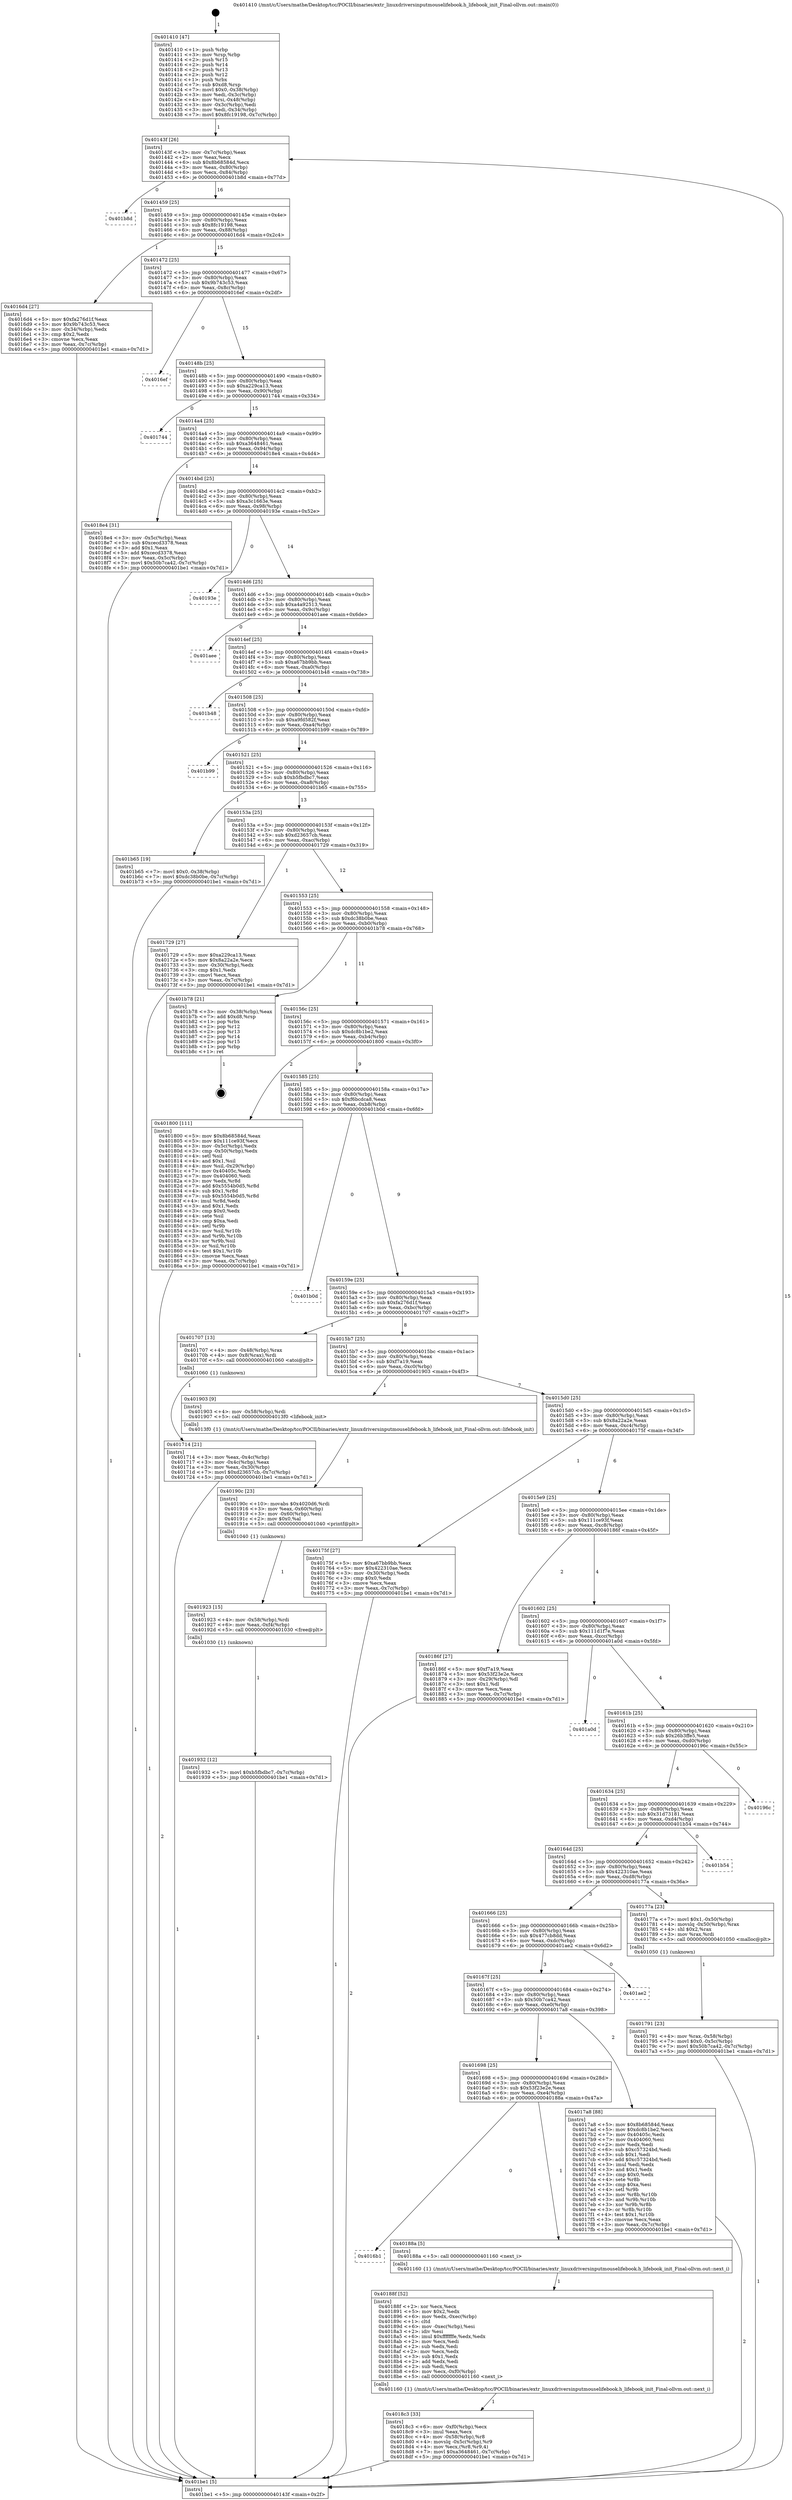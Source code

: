 digraph "0x401410" {
  label = "0x401410 (/mnt/c/Users/mathe/Desktop/tcc/POCII/binaries/extr_linuxdriversinputmouselifebook.h_lifebook_init_Final-ollvm.out::main(0))"
  labelloc = "t"
  node[shape=record]

  Entry [label="",width=0.3,height=0.3,shape=circle,fillcolor=black,style=filled]
  "0x40143f" [label="{
     0x40143f [26]\l
     | [instrs]\l
     &nbsp;&nbsp;0x40143f \<+3\>: mov -0x7c(%rbp),%eax\l
     &nbsp;&nbsp;0x401442 \<+2\>: mov %eax,%ecx\l
     &nbsp;&nbsp;0x401444 \<+6\>: sub $0x8b68584d,%ecx\l
     &nbsp;&nbsp;0x40144a \<+3\>: mov %eax,-0x80(%rbp)\l
     &nbsp;&nbsp;0x40144d \<+6\>: mov %ecx,-0x84(%rbp)\l
     &nbsp;&nbsp;0x401453 \<+6\>: je 0000000000401b8d \<main+0x77d\>\l
  }"]
  "0x401b8d" [label="{
     0x401b8d\l
  }", style=dashed]
  "0x401459" [label="{
     0x401459 [25]\l
     | [instrs]\l
     &nbsp;&nbsp;0x401459 \<+5\>: jmp 000000000040145e \<main+0x4e\>\l
     &nbsp;&nbsp;0x40145e \<+3\>: mov -0x80(%rbp),%eax\l
     &nbsp;&nbsp;0x401461 \<+5\>: sub $0x8fc19198,%eax\l
     &nbsp;&nbsp;0x401466 \<+6\>: mov %eax,-0x88(%rbp)\l
     &nbsp;&nbsp;0x40146c \<+6\>: je 00000000004016d4 \<main+0x2c4\>\l
  }"]
  Exit [label="",width=0.3,height=0.3,shape=circle,fillcolor=black,style=filled,peripheries=2]
  "0x4016d4" [label="{
     0x4016d4 [27]\l
     | [instrs]\l
     &nbsp;&nbsp;0x4016d4 \<+5\>: mov $0xfa276d1f,%eax\l
     &nbsp;&nbsp;0x4016d9 \<+5\>: mov $0x9b743c53,%ecx\l
     &nbsp;&nbsp;0x4016de \<+3\>: mov -0x34(%rbp),%edx\l
     &nbsp;&nbsp;0x4016e1 \<+3\>: cmp $0x2,%edx\l
     &nbsp;&nbsp;0x4016e4 \<+3\>: cmovne %ecx,%eax\l
     &nbsp;&nbsp;0x4016e7 \<+3\>: mov %eax,-0x7c(%rbp)\l
     &nbsp;&nbsp;0x4016ea \<+5\>: jmp 0000000000401be1 \<main+0x7d1\>\l
  }"]
  "0x401472" [label="{
     0x401472 [25]\l
     | [instrs]\l
     &nbsp;&nbsp;0x401472 \<+5\>: jmp 0000000000401477 \<main+0x67\>\l
     &nbsp;&nbsp;0x401477 \<+3\>: mov -0x80(%rbp),%eax\l
     &nbsp;&nbsp;0x40147a \<+5\>: sub $0x9b743c53,%eax\l
     &nbsp;&nbsp;0x40147f \<+6\>: mov %eax,-0x8c(%rbp)\l
     &nbsp;&nbsp;0x401485 \<+6\>: je 00000000004016ef \<main+0x2df\>\l
  }"]
  "0x401be1" [label="{
     0x401be1 [5]\l
     | [instrs]\l
     &nbsp;&nbsp;0x401be1 \<+5\>: jmp 000000000040143f \<main+0x2f\>\l
  }"]
  "0x401410" [label="{
     0x401410 [47]\l
     | [instrs]\l
     &nbsp;&nbsp;0x401410 \<+1\>: push %rbp\l
     &nbsp;&nbsp;0x401411 \<+3\>: mov %rsp,%rbp\l
     &nbsp;&nbsp;0x401414 \<+2\>: push %r15\l
     &nbsp;&nbsp;0x401416 \<+2\>: push %r14\l
     &nbsp;&nbsp;0x401418 \<+2\>: push %r13\l
     &nbsp;&nbsp;0x40141a \<+2\>: push %r12\l
     &nbsp;&nbsp;0x40141c \<+1\>: push %rbx\l
     &nbsp;&nbsp;0x40141d \<+7\>: sub $0xd8,%rsp\l
     &nbsp;&nbsp;0x401424 \<+7\>: movl $0x0,-0x38(%rbp)\l
     &nbsp;&nbsp;0x40142b \<+3\>: mov %edi,-0x3c(%rbp)\l
     &nbsp;&nbsp;0x40142e \<+4\>: mov %rsi,-0x48(%rbp)\l
     &nbsp;&nbsp;0x401432 \<+3\>: mov -0x3c(%rbp),%edi\l
     &nbsp;&nbsp;0x401435 \<+3\>: mov %edi,-0x34(%rbp)\l
     &nbsp;&nbsp;0x401438 \<+7\>: movl $0x8fc19198,-0x7c(%rbp)\l
  }"]
  "0x401932" [label="{
     0x401932 [12]\l
     | [instrs]\l
     &nbsp;&nbsp;0x401932 \<+7\>: movl $0xb5fbdbc7,-0x7c(%rbp)\l
     &nbsp;&nbsp;0x401939 \<+5\>: jmp 0000000000401be1 \<main+0x7d1\>\l
  }"]
  "0x4016ef" [label="{
     0x4016ef\l
  }", style=dashed]
  "0x40148b" [label="{
     0x40148b [25]\l
     | [instrs]\l
     &nbsp;&nbsp;0x40148b \<+5\>: jmp 0000000000401490 \<main+0x80\>\l
     &nbsp;&nbsp;0x401490 \<+3\>: mov -0x80(%rbp),%eax\l
     &nbsp;&nbsp;0x401493 \<+5\>: sub $0xa229ca13,%eax\l
     &nbsp;&nbsp;0x401498 \<+6\>: mov %eax,-0x90(%rbp)\l
     &nbsp;&nbsp;0x40149e \<+6\>: je 0000000000401744 \<main+0x334\>\l
  }"]
  "0x401923" [label="{
     0x401923 [15]\l
     | [instrs]\l
     &nbsp;&nbsp;0x401923 \<+4\>: mov -0x58(%rbp),%rdi\l
     &nbsp;&nbsp;0x401927 \<+6\>: mov %eax,-0xf4(%rbp)\l
     &nbsp;&nbsp;0x40192d \<+5\>: call 0000000000401030 \<free@plt\>\l
     | [calls]\l
     &nbsp;&nbsp;0x401030 \{1\} (unknown)\l
  }"]
  "0x401744" [label="{
     0x401744\l
  }", style=dashed]
  "0x4014a4" [label="{
     0x4014a4 [25]\l
     | [instrs]\l
     &nbsp;&nbsp;0x4014a4 \<+5\>: jmp 00000000004014a9 \<main+0x99\>\l
     &nbsp;&nbsp;0x4014a9 \<+3\>: mov -0x80(%rbp),%eax\l
     &nbsp;&nbsp;0x4014ac \<+5\>: sub $0xa3648461,%eax\l
     &nbsp;&nbsp;0x4014b1 \<+6\>: mov %eax,-0x94(%rbp)\l
     &nbsp;&nbsp;0x4014b7 \<+6\>: je 00000000004018e4 \<main+0x4d4\>\l
  }"]
  "0x40190c" [label="{
     0x40190c [23]\l
     | [instrs]\l
     &nbsp;&nbsp;0x40190c \<+10\>: movabs $0x4020d6,%rdi\l
     &nbsp;&nbsp;0x401916 \<+3\>: mov %eax,-0x60(%rbp)\l
     &nbsp;&nbsp;0x401919 \<+3\>: mov -0x60(%rbp),%esi\l
     &nbsp;&nbsp;0x40191c \<+2\>: mov $0x0,%al\l
     &nbsp;&nbsp;0x40191e \<+5\>: call 0000000000401040 \<printf@plt\>\l
     | [calls]\l
     &nbsp;&nbsp;0x401040 \{1\} (unknown)\l
  }"]
  "0x4018e4" [label="{
     0x4018e4 [31]\l
     | [instrs]\l
     &nbsp;&nbsp;0x4018e4 \<+3\>: mov -0x5c(%rbp),%eax\l
     &nbsp;&nbsp;0x4018e7 \<+5\>: sub $0xcecd3378,%eax\l
     &nbsp;&nbsp;0x4018ec \<+3\>: add $0x1,%eax\l
     &nbsp;&nbsp;0x4018ef \<+5\>: add $0xcecd3378,%eax\l
     &nbsp;&nbsp;0x4018f4 \<+3\>: mov %eax,-0x5c(%rbp)\l
     &nbsp;&nbsp;0x4018f7 \<+7\>: movl $0x50b7ca42,-0x7c(%rbp)\l
     &nbsp;&nbsp;0x4018fe \<+5\>: jmp 0000000000401be1 \<main+0x7d1\>\l
  }"]
  "0x4014bd" [label="{
     0x4014bd [25]\l
     | [instrs]\l
     &nbsp;&nbsp;0x4014bd \<+5\>: jmp 00000000004014c2 \<main+0xb2\>\l
     &nbsp;&nbsp;0x4014c2 \<+3\>: mov -0x80(%rbp),%eax\l
     &nbsp;&nbsp;0x4014c5 \<+5\>: sub $0xa3c1663e,%eax\l
     &nbsp;&nbsp;0x4014ca \<+6\>: mov %eax,-0x98(%rbp)\l
     &nbsp;&nbsp;0x4014d0 \<+6\>: je 000000000040193e \<main+0x52e\>\l
  }"]
  "0x4018c3" [label="{
     0x4018c3 [33]\l
     | [instrs]\l
     &nbsp;&nbsp;0x4018c3 \<+6\>: mov -0xf0(%rbp),%ecx\l
     &nbsp;&nbsp;0x4018c9 \<+3\>: imul %eax,%ecx\l
     &nbsp;&nbsp;0x4018cc \<+4\>: mov -0x58(%rbp),%r8\l
     &nbsp;&nbsp;0x4018d0 \<+4\>: movslq -0x5c(%rbp),%r9\l
     &nbsp;&nbsp;0x4018d4 \<+4\>: mov %ecx,(%r8,%r9,4)\l
     &nbsp;&nbsp;0x4018d8 \<+7\>: movl $0xa3648461,-0x7c(%rbp)\l
     &nbsp;&nbsp;0x4018df \<+5\>: jmp 0000000000401be1 \<main+0x7d1\>\l
  }"]
  "0x40193e" [label="{
     0x40193e\l
  }", style=dashed]
  "0x4014d6" [label="{
     0x4014d6 [25]\l
     | [instrs]\l
     &nbsp;&nbsp;0x4014d6 \<+5\>: jmp 00000000004014db \<main+0xcb\>\l
     &nbsp;&nbsp;0x4014db \<+3\>: mov -0x80(%rbp),%eax\l
     &nbsp;&nbsp;0x4014de \<+5\>: sub $0xa4a92513,%eax\l
     &nbsp;&nbsp;0x4014e3 \<+6\>: mov %eax,-0x9c(%rbp)\l
     &nbsp;&nbsp;0x4014e9 \<+6\>: je 0000000000401aee \<main+0x6de\>\l
  }"]
  "0x40188f" [label="{
     0x40188f [52]\l
     | [instrs]\l
     &nbsp;&nbsp;0x40188f \<+2\>: xor %ecx,%ecx\l
     &nbsp;&nbsp;0x401891 \<+5\>: mov $0x2,%edx\l
     &nbsp;&nbsp;0x401896 \<+6\>: mov %edx,-0xec(%rbp)\l
     &nbsp;&nbsp;0x40189c \<+1\>: cltd\l
     &nbsp;&nbsp;0x40189d \<+6\>: mov -0xec(%rbp),%esi\l
     &nbsp;&nbsp;0x4018a3 \<+2\>: idiv %esi\l
     &nbsp;&nbsp;0x4018a5 \<+6\>: imul $0xfffffffe,%edx,%edx\l
     &nbsp;&nbsp;0x4018ab \<+2\>: mov %ecx,%edi\l
     &nbsp;&nbsp;0x4018ad \<+2\>: sub %edx,%edi\l
     &nbsp;&nbsp;0x4018af \<+2\>: mov %ecx,%edx\l
     &nbsp;&nbsp;0x4018b1 \<+3\>: sub $0x1,%edx\l
     &nbsp;&nbsp;0x4018b4 \<+2\>: add %edx,%edi\l
     &nbsp;&nbsp;0x4018b6 \<+2\>: sub %edi,%ecx\l
     &nbsp;&nbsp;0x4018b8 \<+6\>: mov %ecx,-0xf0(%rbp)\l
     &nbsp;&nbsp;0x4018be \<+5\>: call 0000000000401160 \<next_i\>\l
     | [calls]\l
     &nbsp;&nbsp;0x401160 \{1\} (/mnt/c/Users/mathe/Desktop/tcc/POCII/binaries/extr_linuxdriversinputmouselifebook.h_lifebook_init_Final-ollvm.out::next_i)\l
  }"]
  "0x401aee" [label="{
     0x401aee\l
  }", style=dashed]
  "0x4014ef" [label="{
     0x4014ef [25]\l
     | [instrs]\l
     &nbsp;&nbsp;0x4014ef \<+5\>: jmp 00000000004014f4 \<main+0xe4\>\l
     &nbsp;&nbsp;0x4014f4 \<+3\>: mov -0x80(%rbp),%eax\l
     &nbsp;&nbsp;0x4014f7 \<+5\>: sub $0xa67bb9bb,%eax\l
     &nbsp;&nbsp;0x4014fc \<+6\>: mov %eax,-0xa0(%rbp)\l
     &nbsp;&nbsp;0x401502 \<+6\>: je 0000000000401b48 \<main+0x738\>\l
  }"]
  "0x4016b1" [label="{
     0x4016b1\l
  }", style=dashed]
  "0x401b48" [label="{
     0x401b48\l
  }", style=dashed]
  "0x401508" [label="{
     0x401508 [25]\l
     | [instrs]\l
     &nbsp;&nbsp;0x401508 \<+5\>: jmp 000000000040150d \<main+0xfd\>\l
     &nbsp;&nbsp;0x40150d \<+3\>: mov -0x80(%rbp),%eax\l
     &nbsp;&nbsp;0x401510 \<+5\>: sub $0xa9fd582f,%eax\l
     &nbsp;&nbsp;0x401515 \<+6\>: mov %eax,-0xa4(%rbp)\l
     &nbsp;&nbsp;0x40151b \<+6\>: je 0000000000401b99 \<main+0x789\>\l
  }"]
  "0x40188a" [label="{
     0x40188a [5]\l
     | [instrs]\l
     &nbsp;&nbsp;0x40188a \<+5\>: call 0000000000401160 \<next_i\>\l
     | [calls]\l
     &nbsp;&nbsp;0x401160 \{1\} (/mnt/c/Users/mathe/Desktop/tcc/POCII/binaries/extr_linuxdriversinputmouselifebook.h_lifebook_init_Final-ollvm.out::next_i)\l
  }"]
  "0x401b99" [label="{
     0x401b99\l
  }", style=dashed]
  "0x401521" [label="{
     0x401521 [25]\l
     | [instrs]\l
     &nbsp;&nbsp;0x401521 \<+5\>: jmp 0000000000401526 \<main+0x116\>\l
     &nbsp;&nbsp;0x401526 \<+3\>: mov -0x80(%rbp),%eax\l
     &nbsp;&nbsp;0x401529 \<+5\>: sub $0xb5fbdbc7,%eax\l
     &nbsp;&nbsp;0x40152e \<+6\>: mov %eax,-0xa8(%rbp)\l
     &nbsp;&nbsp;0x401534 \<+6\>: je 0000000000401b65 \<main+0x755\>\l
  }"]
  "0x401698" [label="{
     0x401698 [25]\l
     | [instrs]\l
     &nbsp;&nbsp;0x401698 \<+5\>: jmp 000000000040169d \<main+0x28d\>\l
     &nbsp;&nbsp;0x40169d \<+3\>: mov -0x80(%rbp),%eax\l
     &nbsp;&nbsp;0x4016a0 \<+5\>: sub $0x53f23e2e,%eax\l
     &nbsp;&nbsp;0x4016a5 \<+6\>: mov %eax,-0xe4(%rbp)\l
     &nbsp;&nbsp;0x4016ab \<+6\>: je 000000000040188a \<main+0x47a\>\l
  }"]
  "0x401b65" [label="{
     0x401b65 [19]\l
     | [instrs]\l
     &nbsp;&nbsp;0x401b65 \<+7\>: movl $0x0,-0x38(%rbp)\l
     &nbsp;&nbsp;0x401b6c \<+7\>: movl $0xdc38b0be,-0x7c(%rbp)\l
     &nbsp;&nbsp;0x401b73 \<+5\>: jmp 0000000000401be1 \<main+0x7d1\>\l
  }"]
  "0x40153a" [label="{
     0x40153a [25]\l
     | [instrs]\l
     &nbsp;&nbsp;0x40153a \<+5\>: jmp 000000000040153f \<main+0x12f\>\l
     &nbsp;&nbsp;0x40153f \<+3\>: mov -0x80(%rbp),%eax\l
     &nbsp;&nbsp;0x401542 \<+5\>: sub $0xd23657cb,%eax\l
     &nbsp;&nbsp;0x401547 \<+6\>: mov %eax,-0xac(%rbp)\l
     &nbsp;&nbsp;0x40154d \<+6\>: je 0000000000401729 \<main+0x319\>\l
  }"]
  "0x4017a8" [label="{
     0x4017a8 [88]\l
     | [instrs]\l
     &nbsp;&nbsp;0x4017a8 \<+5\>: mov $0x8b68584d,%eax\l
     &nbsp;&nbsp;0x4017ad \<+5\>: mov $0xdc8b1be2,%ecx\l
     &nbsp;&nbsp;0x4017b2 \<+7\>: mov 0x40405c,%edx\l
     &nbsp;&nbsp;0x4017b9 \<+7\>: mov 0x404060,%esi\l
     &nbsp;&nbsp;0x4017c0 \<+2\>: mov %edx,%edi\l
     &nbsp;&nbsp;0x4017c2 \<+6\>: sub $0xc57324bd,%edi\l
     &nbsp;&nbsp;0x4017c8 \<+3\>: sub $0x1,%edi\l
     &nbsp;&nbsp;0x4017cb \<+6\>: add $0xc57324bd,%edi\l
     &nbsp;&nbsp;0x4017d1 \<+3\>: imul %edi,%edx\l
     &nbsp;&nbsp;0x4017d4 \<+3\>: and $0x1,%edx\l
     &nbsp;&nbsp;0x4017d7 \<+3\>: cmp $0x0,%edx\l
     &nbsp;&nbsp;0x4017da \<+4\>: sete %r8b\l
     &nbsp;&nbsp;0x4017de \<+3\>: cmp $0xa,%esi\l
     &nbsp;&nbsp;0x4017e1 \<+4\>: setl %r9b\l
     &nbsp;&nbsp;0x4017e5 \<+3\>: mov %r8b,%r10b\l
     &nbsp;&nbsp;0x4017e8 \<+3\>: and %r9b,%r10b\l
     &nbsp;&nbsp;0x4017eb \<+3\>: xor %r9b,%r8b\l
     &nbsp;&nbsp;0x4017ee \<+3\>: or %r8b,%r10b\l
     &nbsp;&nbsp;0x4017f1 \<+4\>: test $0x1,%r10b\l
     &nbsp;&nbsp;0x4017f5 \<+3\>: cmovne %ecx,%eax\l
     &nbsp;&nbsp;0x4017f8 \<+3\>: mov %eax,-0x7c(%rbp)\l
     &nbsp;&nbsp;0x4017fb \<+5\>: jmp 0000000000401be1 \<main+0x7d1\>\l
  }"]
  "0x401729" [label="{
     0x401729 [27]\l
     | [instrs]\l
     &nbsp;&nbsp;0x401729 \<+5\>: mov $0xa229ca13,%eax\l
     &nbsp;&nbsp;0x40172e \<+5\>: mov $0x8a22a2e,%ecx\l
     &nbsp;&nbsp;0x401733 \<+3\>: mov -0x30(%rbp),%edx\l
     &nbsp;&nbsp;0x401736 \<+3\>: cmp $0x1,%edx\l
     &nbsp;&nbsp;0x401739 \<+3\>: cmovl %ecx,%eax\l
     &nbsp;&nbsp;0x40173c \<+3\>: mov %eax,-0x7c(%rbp)\l
     &nbsp;&nbsp;0x40173f \<+5\>: jmp 0000000000401be1 \<main+0x7d1\>\l
  }"]
  "0x401553" [label="{
     0x401553 [25]\l
     | [instrs]\l
     &nbsp;&nbsp;0x401553 \<+5\>: jmp 0000000000401558 \<main+0x148\>\l
     &nbsp;&nbsp;0x401558 \<+3\>: mov -0x80(%rbp),%eax\l
     &nbsp;&nbsp;0x40155b \<+5\>: sub $0xdc38b0be,%eax\l
     &nbsp;&nbsp;0x401560 \<+6\>: mov %eax,-0xb0(%rbp)\l
     &nbsp;&nbsp;0x401566 \<+6\>: je 0000000000401b78 \<main+0x768\>\l
  }"]
  "0x40167f" [label="{
     0x40167f [25]\l
     | [instrs]\l
     &nbsp;&nbsp;0x40167f \<+5\>: jmp 0000000000401684 \<main+0x274\>\l
     &nbsp;&nbsp;0x401684 \<+3\>: mov -0x80(%rbp),%eax\l
     &nbsp;&nbsp;0x401687 \<+5\>: sub $0x50b7ca42,%eax\l
     &nbsp;&nbsp;0x40168c \<+6\>: mov %eax,-0xe0(%rbp)\l
     &nbsp;&nbsp;0x401692 \<+6\>: je 00000000004017a8 \<main+0x398\>\l
  }"]
  "0x401b78" [label="{
     0x401b78 [21]\l
     | [instrs]\l
     &nbsp;&nbsp;0x401b78 \<+3\>: mov -0x38(%rbp),%eax\l
     &nbsp;&nbsp;0x401b7b \<+7\>: add $0xd8,%rsp\l
     &nbsp;&nbsp;0x401b82 \<+1\>: pop %rbx\l
     &nbsp;&nbsp;0x401b83 \<+2\>: pop %r12\l
     &nbsp;&nbsp;0x401b85 \<+2\>: pop %r13\l
     &nbsp;&nbsp;0x401b87 \<+2\>: pop %r14\l
     &nbsp;&nbsp;0x401b89 \<+2\>: pop %r15\l
     &nbsp;&nbsp;0x401b8b \<+1\>: pop %rbp\l
     &nbsp;&nbsp;0x401b8c \<+1\>: ret\l
  }"]
  "0x40156c" [label="{
     0x40156c [25]\l
     | [instrs]\l
     &nbsp;&nbsp;0x40156c \<+5\>: jmp 0000000000401571 \<main+0x161\>\l
     &nbsp;&nbsp;0x401571 \<+3\>: mov -0x80(%rbp),%eax\l
     &nbsp;&nbsp;0x401574 \<+5\>: sub $0xdc8b1be2,%eax\l
     &nbsp;&nbsp;0x401579 \<+6\>: mov %eax,-0xb4(%rbp)\l
     &nbsp;&nbsp;0x40157f \<+6\>: je 0000000000401800 \<main+0x3f0\>\l
  }"]
  "0x401ae2" [label="{
     0x401ae2\l
  }", style=dashed]
  "0x401800" [label="{
     0x401800 [111]\l
     | [instrs]\l
     &nbsp;&nbsp;0x401800 \<+5\>: mov $0x8b68584d,%eax\l
     &nbsp;&nbsp;0x401805 \<+5\>: mov $0x111ce93f,%ecx\l
     &nbsp;&nbsp;0x40180a \<+3\>: mov -0x5c(%rbp),%edx\l
     &nbsp;&nbsp;0x40180d \<+3\>: cmp -0x50(%rbp),%edx\l
     &nbsp;&nbsp;0x401810 \<+4\>: setl %sil\l
     &nbsp;&nbsp;0x401814 \<+4\>: and $0x1,%sil\l
     &nbsp;&nbsp;0x401818 \<+4\>: mov %sil,-0x29(%rbp)\l
     &nbsp;&nbsp;0x40181c \<+7\>: mov 0x40405c,%edx\l
     &nbsp;&nbsp;0x401823 \<+7\>: mov 0x404060,%edi\l
     &nbsp;&nbsp;0x40182a \<+3\>: mov %edx,%r8d\l
     &nbsp;&nbsp;0x40182d \<+7\>: add $0x5554b0d5,%r8d\l
     &nbsp;&nbsp;0x401834 \<+4\>: sub $0x1,%r8d\l
     &nbsp;&nbsp;0x401838 \<+7\>: sub $0x5554b0d5,%r8d\l
     &nbsp;&nbsp;0x40183f \<+4\>: imul %r8d,%edx\l
     &nbsp;&nbsp;0x401843 \<+3\>: and $0x1,%edx\l
     &nbsp;&nbsp;0x401846 \<+3\>: cmp $0x0,%edx\l
     &nbsp;&nbsp;0x401849 \<+4\>: sete %sil\l
     &nbsp;&nbsp;0x40184d \<+3\>: cmp $0xa,%edi\l
     &nbsp;&nbsp;0x401850 \<+4\>: setl %r9b\l
     &nbsp;&nbsp;0x401854 \<+3\>: mov %sil,%r10b\l
     &nbsp;&nbsp;0x401857 \<+3\>: and %r9b,%r10b\l
     &nbsp;&nbsp;0x40185a \<+3\>: xor %r9b,%sil\l
     &nbsp;&nbsp;0x40185d \<+3\>: or %sil,%r10b\l
     &nbsp;&nbsp;0x401860 \<+4\>: test $0x1,%r10b\l
     &nbsp;&nbsp;0x401864 \<+3\>: cmovne %ecx,%eax\l
     &nbsp;&nbsp;0x401867 \<+3\>: mov %eax,-0x7c(%rbp)\l
     &nbsp;&nbsp;0x40186a \<+5\>: jmp 0000000000401be1 \<main+0x7d1\>\l
  }"]
  "0x401585" [label="{
     0x401585 [25]\l
     | [instrs]\l
     &nbsp;&nbsp;0x401585 \<+5\>: jmp 000000000040158a \<main+0x17a\>\l
     &nbsp;&nbsp;0x40158a \<+3\>: mov -0x80(%rbp),%eax\l
     &nbsp;&nbsp;0x40158d \<+5\>: sub $0xf6bcdca8,%eax\l
     &nbsp;&nbsp;0x401592 \<+6\>: mov %eax,-0xb8(%rbp)\l
     &nbsp;&nbsp;0x401598 \<+6\>: je 0000000000401b0d \<main+0x6fd\>\l
  }"]
  "0x401791" [label="{
     0x401791 [23]\l
     | [instrs]\l
     &nbsp;&nbsp;0x401791 \<+4\>: mov %rax,-0x58(%rbp)\l
     &nbsp;&nbsp;0x401795 \<+7\>: movl $0x0,-0x5c(%rbp)\l
     &nbsp;&nbsp;0x40179c \<+7\>: movl $0x50b7ca42,-0x7c(%rbp)\l
     &nbsp;&nbsp;0x4017a3 \<+5\>: jmp 0000000000401be1 \<main+0x7d1\>\l
  }"]
  "0x401b0d" [label="{
     0x401b0d\l
  }", style=dashed]
  "0x40159e" [label="{
     0x40159e [25]\l
     | [instrs]\l
     &nbsp;&nbsp;0x40159e \<+5\>: jmp 00000000004015a3 \<main+0x193\>\l
     &nbsp;&nbsp;0x4015a3 \<+3\>: mov -0x80(%rbp),%eax\l
     &nbsp;&nbsp;0x4015a6 \<+5\>: sub $0xfa276d1f,%eax\l
     &nbsp;&nbsp;0x4015ab \<+6\>: mov %eax,-0xbc(%rbp)\l
     &nbsp;&nbsp;0x4015b1 \<+6\>: je 0000000000401707 \<main+0x2f7\>\l
  }"]
  "0x401666" [label="{
     0x401666 [25]\l
     | [instrs]\l
     &nbsp;&nbsp;0x401666 \<+5\>: jmp 000000000040166b \<main+0x25b\>\l
     &nbsp;&nbsp;0x40166b \<+3\>: mov -0x80(%rbp),%eax\l
     &nbsp;&nbsp;0x40166e \<+5\>: sub $0x477cb8dd,%eax\l
     &nbsp;&nbsp;0x401673 \<+6\>: mov %eax,-0xdc(%rbp)\l
     &nbsp;&nbsp;0x401679 \<+6\>: je 0000000000401ae2 \<main+0x6d2\>\l
  }"]
  "0x401707" [label="{
     0x401707 [13]\l
     | [instrs]\l
     &nbsp;&nbsp;0x401707 \<+4\>: mov -0x48(%rbp),%rax\l
     &nbsp;&nbsp;0x40170b \<+4\>: mov 0x8(%rax),%rdi\l
     &nbsp;&nbsp;0x40170f \<+5\>: call 0000000000401060 \<atoi@plt\>\l
     | [calls]\l
     &nbsp;&nbsp;0x401060 \{1\} (unknown)\l
  }"]
  "0x4015b7" [label="{
     0x4015b7 [25]\l
     | [instrs]\l
     &nbsp;&nbsp;0x4015b7 \<+5\>: jmp 00000000004015bc \<main+0x1ac\>\l
     &nbsp;&nbsp;0x4015bc \<+3\>: mov -0x80(%rbp),%eax\l
     &nbsp;&nbsp;0x4015bf \<+5\>: sub $0xf7a19,%eax\l
     &nbsp;&nbsp;0x4015c4 \<+6\>: mov %eax,-0xc0(%rbp)\l
     &nbsp;&nbsp;0x4015ca \<+6\>: je 0000000000401903 \<main+0x4f3\>\l
  }"]
  "0x401714" [label="{
     0x401714 [21]\l
     | [instrs]\l
     &nbsp;&nbsp;0x401714 \<+3\>: mov %eax,-0x4c(%rbp)\l
     &nbsp;&nbsp;0x401717 \<+3\>: mov -0x4c(%rbp),%eax\l
     &nbsp;&nbsp;0x40171a \<+3\>: mov %eax,-0x30(%rbp)\l
     &nbsp;&nbsp;0x40171d \<+7\>: movl $0xd23657cb,-0x7c(%rbp)\l
     &nbsp;&nbsp;0x401724 \<+5\>: jmp 0000000000401be1 \<main+0x7d1\>\l
  }"]
  "0x40177a" [label="{
     0x40177a [23]\l
     | [instrs]\l
     &nbsp;&nbsp;0x40177a \<+7\>: movl $0x1,-0x50(%rbp)\l
     &nbsp;&nbsp;0x401781 \<+4\>: movslq -0x50(%rbp),%rax\l
     &nbsp;&nbsp;0x401785 \<+4\>: shl $0x2,%rax\l
     &nbsp;&nbsp;0x401789 \<+3\>: mov %rax,%rdi\l
     &nbsp;&nbsp;0x40178c \<+5\>: call 0000000000401050 \<malloc@plt\>\l
     | [calls]\l
     &nbsp;&nbsp;0x401050 \{1\} (unknown)\l
  }"]
  "0x401903" [label="{
     0x401903 [9]\l
     | [instrs]\l
     &nbsp;&nbsp;0x401903 \<+4\>: mov -0x58(%rbp),%rdi\l
     &nbsp;&nbsp;0x401907 \<+5\>: call 00000000004013f0 \<lifebook_init\>\l
     | [calls]\l
     &nbsp;&nbsp;0x4013f0 \{1\} (/mnt/c/Users/mathe/Desktop/tcc/POCII/binaries/extr_linuxdriversinputmouselifebook.h_lifebook_init_Final-ollvm.out::lifebook_init)\l
  }"]
  "0x4015d0" [label="{
     0x4015d0 [25]\l
     | [instrs]\l
     &nbsp;&nbsp;0x4015d0 \<+5\>: jmp 00000000004015d5 \<main+0x1c5\>\l
     &nbsp;&nbsp;0x4015d5 \<+3\>: mov -0x80(%rbp),%eax\l
     &nbsp;&nbsp;0x4015d8 \<+5\>: sub $0x8a22a2e,%eax\l
     &nbsp;&nbsp;0x4015dd \<+6\>: mov %eax,-0xc4(%rbp)\l
     &nbsp;&nbsp;0x4015e3 \<+6\>: je 000000000040175f \<main+0x34f\>\l
  }"]
  "0x40164d" [label="{
     0x40164d [25]\l
     | [instrs]\l
     &nbsp;&nbsp;0x40164d \<+5\>: jmp 0000000000401652 \<main+0x242\>\l
     &nbsp;&nbsp;0x401652 \<+3\>: mov -0x80(%rbp),%eax\l
     &nbsp;&nbsp;0x401655 \<+5\>: sub $0x422310ae,%eax\l
     &nbsp;&nbsp;0x40165a \<+6\>: mov %eax,-0xd8(%rbp)\l
     &nbsp;&nbsp;0x401660 \<+6\>: je 000000000040177a \<main+0x36a\>\l
  }"]
  "0x40175f" [label="{
     0x40175f [27]\l
     | [instrs]\l
     &nbsp;&nbsp;0x40175f \<+5\>: mov $0xa67bb9bb,%eax\l
     &nbsp;&nbsp;0x401764 \<+5\>: mov $0x422310ae,%ecx\l
     &nbsp;&nbsp;0x401769 \<+3\>: mov -0x30(%rbp),%edx\l
     &nbsp;&nbsp;0x40176c \<+3\>: cmp $0x0,%edx\l
     &nbsp;&nbsp;0x40176f \<+3\>: cmove %ecx,%eax\l
     &nbsp;&nbsp;0x401772 \<+3\>: mov %eax,-0x7c(%rbp)\l
     &nbsp;&nbsp;0x401775 \<+5\>: jmp 0000000000401be1 \<main+0x7d1\>\l
  }"]
  "0x4015e9" [label="{
     0x4015e9 [25]\l
     | [instrs]\l
     &nbsp;&nbsp;0x4015e9 \<+5\>: jmp 00000000004015ee \<main+0x1de\>\l
     &nbsp;&nbsp;0x4015ee \<+3\>: mov -0x80(%rbp),%eax\l
     &nbsp;&nbsp;0x4015f1 \<+5\>: sub $0x111ce93f,%eax\l
     &nbsp;&nbsp;0x4015f6 \<+6\>: mov %eax,-0xc8(%rbp)\l
     &nbsp;&nbsp;0x4015fc \<+6\>: je 000000000040186f \<main+0x45f\>\l
  }"]
  "0x401b54" [label="{
     0x401b54\l
  }", style=dashed]
  "0x40186f" [label="{
     0x40186f [27]\l
     | [instrs]\l
     &nbsp;&nbsp;0x40186f \<+5\>: mov $0xf7a19,%eax\l
     &nbsp;&nbsp;0x401874 \<+5\>: mov $0x53f23e2e,%ecx\l
     &nbsp;&nbsp;0x401879 \<+3\>: mov -0x29(%rbp),%dl\l
     &nbsp;&nbsp;0x40187c \<+3\>: test $0x1,%dl\l
     &nbsp;&nbsp;0x40187f \<+3\>: cmovne %ecx,%eax\l
     &nbsp;&nbsp;0x401882 \<+3\>: mov %eax,-0x7c(%rbp)\l
     &nbsp;&nbsp;0x401885 \<+5\>: jmp 0000000000401be1 \<main+0x7d1\>\l
  }"]
  "0x401602" [label="{
     0x401602 [25]\l
     | [instrs]\l
     &nbsp;&nbsp;0x401602 \<+5\>: jmp 0000000000401607 \<main+0x1f7\>\l
     &nbsp;&nbsp;0x401607 \<+3\>: mov -0x80(%rbp),%eax\l
     &nbsp;&nbsp;0x40160a \<+5\>: sub $0x111d1f7e,%eax\l
     &nbsp;&nbsp;0x40160f \<+6\>: mov %eax,-0xcc(%rbp)\l
     &nbsp;&nbsp;0x401615 \<+6\>: je 0000000000401a0d \<main+0x5fd\>\l
  }"]
  "0x401634" [label="{
     0x401634 [25]\l
     | [instrs]\l
     &nbsp;&nbsp;0x401634 \<+5\>: jmp 0000000000401639 \<main+0x229\>\l
     &nbsp;&nbsp;0x401639 \<+3\>: mov -0x80(%rbp),%eax\l
     &nbsp;&nbsp;0x40163c \<+5\>: sub $0x31d73181,%eax\l
     &nbsp;&nbsp;0x401641 \<+6\>: mov %eax,-0xd4(%rbp)\l
     &nbsp;&nbsp;0x401647 \<+6\>: je 0000000000401b54 \<main+0x744\>\l
  }"]
  "0x401a0d" [label="{
     0x401a0d\l
  }", style=dashed]
  "0x40161b" [label="{
     0x40161b [25]\l
     | [instrs]\l
     &nbsp;&nbsp;0x40161b \<+5\>: jmp 0000000000401620 \<main+0x210\>\l
     &nbsp;&nbsp;0x401620 \<+3\>: mov -0x80(%rbp),%eax\l
     &nbsp;&nbsp;0x401623 \<+5\>: sub $0x26b3ffe5,%eax\l
     &nbsp;&nbsp;0x401628 \<+6\>: mov %eax,-0xd0(%rbp)\l
     &nbsp;&nbsp;0x40162e \<+6\>: je 000000000040196c \<main+0x55c\>\l
  }"]
  "0x40196c" [label="{
     0x40196c\l
  }", style=dashed]
  Entry -> "0x401410" [label=" 1"]
  "0x40143f" -> "0x401b8d" [label=" 0"]
  "0x40143f" -> "0x401459" [label=" 16"]
  "0x401b78" -> Exit [label=" 1"]
  "0x401459" -> "0x4016d4" [label=" 1"]
  "0x401459" -> "0x401472" [label=" 15"]
  "0x4016d4" -> "0x401be1" [label=" 1"]
  "0x401410" -> "0x40143f" [label=" 1"]
  "0x401be1" -> "0x40143f" [label=" 15"]
  "0x401b65" -> "0x401be1" [label=" 1"]
  "0x401472" -> "0x4016ef" [label=" 0"]
  "0x401472" -> "0x40148b" [label=" 15"]
  "0x401932" -> "0x401be1" [label=" 1"]
  "0x40148b" -> "0x401744" [label=" 0"]
  "0x40148b" -> "0x4014a4" [label=" 15"]
  "0x401923" -> "0x401932" [label=" 1"]
  "0x4014a4" -> "0x4018e4" [label=" 1"]
  "0x4014a4" -> "0x4014bd" [label=" 14"]
  "0x40190c" -> "0x401923" [label=" 1"]
  "0x4014bd" -> "0x40193e" [label=" 0"]
  "0x4014bd" -> "0x4014d6" [label=" 14"]
  "0x401903" -> "0x40190c" [label=" 1"]
  "0x4014d6" -> "0x401aee" [label=" 0"]
  "0x4014d6" -> "0x4014ef" [label=" 14"]
  "0x4018e4" -> "0x401be1" [label=" 1"]
  "0x4014ef" -> "0x401b48" [label=" 0"]
  "0x4014ef" -> "0x401508" [label=" 14"]
  "0x4018c3" -> "0x401be1" [label=" 1"]
  "0x401508" -> "0x401b99" [label=" 0"]
  "0x401508" -> "0x401521" [label=" 14"]
  "0x40188f" -> "0x4018c3" [label=" 1"]
  "0x401521" -> "0x401b65" [label=" 1"]
  "0x401521" -> "0x40153a" [label=" 13"]
  "0x401698" -> "0x4016b1" [label=" 0"]
  "0x40153a" -> "0x401729" [label=" 1"]
  "0x40153a" -> "0x401553" [label=" 12"]
  "0x401698" -> "0x40188a" [label=" 1"]
  "0x401553" -> "0x401b78" [label=" 1"]
  "0x401553" -> "0x40156c" [label=" 11"]
  "0x40186f" -> "0x401be1" [label=" 2"]
  "0x40156c" -> "0x401800" [label=" 2"]
  "0x40156c" -> "0x401585" [label=" 9"]
  "0x401800" -> "0x401be1" [label=" 2"]
  "0x401585" -> "0x401b0d" [label=" 0"]
  "0x401585" -> "0x40159e" [label=" 9"]
  "0x40167f" -> "0x401698" [label=" 1"]
  "0x40159e" -> "0x401707" [label=" 1"]
  "0x40159e" -> "0x4015b7" [label=" 8"]
  "0x401707" -> "0x401714" [label=" 1"]
  "0x401714" -> "0x401be1" [label=" 1"]
  "0x401729" -> "0x401be1" [label=" 1"]
  "0x40167f" -> "0x4017a8" [label=" 2"]
  "0x4015b7" -> "0x401903" [label=" 1"]
  "0x4015b7" -> "0x4015d0" [label=" 7"]
  "0x40188a" -> "0x40188f" [label=" 1"]
  "0x4015d0" -> "0x40175f" [label=" 1"]
  "0x4015d0" -> "0x4015e9" [label=" 6"]
  "0x40175f" -> "0x401be1" [label=" 1"]
  "0x401666" -> "0x401ae2" [label=" 0"]
  "0x4015e9" -> "0x40186f" [label=" 2"]
  "0x4015e9" -> "0x401602" [label=" 4"]
  "0x4017a8" -> "0x401be1" [label=" 2"]
  "0x401602" -> "0x401a0d" [label=" 0"]
  "0x401602" -> "0x40161b" [label=" 4"]
  "0x40177a" -> "0x401791" [label=" 1"]
  "0x40161b" -> "0x40196c" [label=" 0"]
  "0x40161b" -> "0x401634" [label=" 4"]
  "0x401791" -> "0x401be1" [label=" 1"]
  "0x401634" -> "0x401b54" [label=" 0"]
  "0x401634" -> "0x40164d" [label=" 4"]
  "0x401666" -> "0x40167f" [label=" 3"]
  "0x40164d" -> "0x40177a" [label=" 1"]
  "0x40164d" -> "0x401666" [label=" 3"]
}
